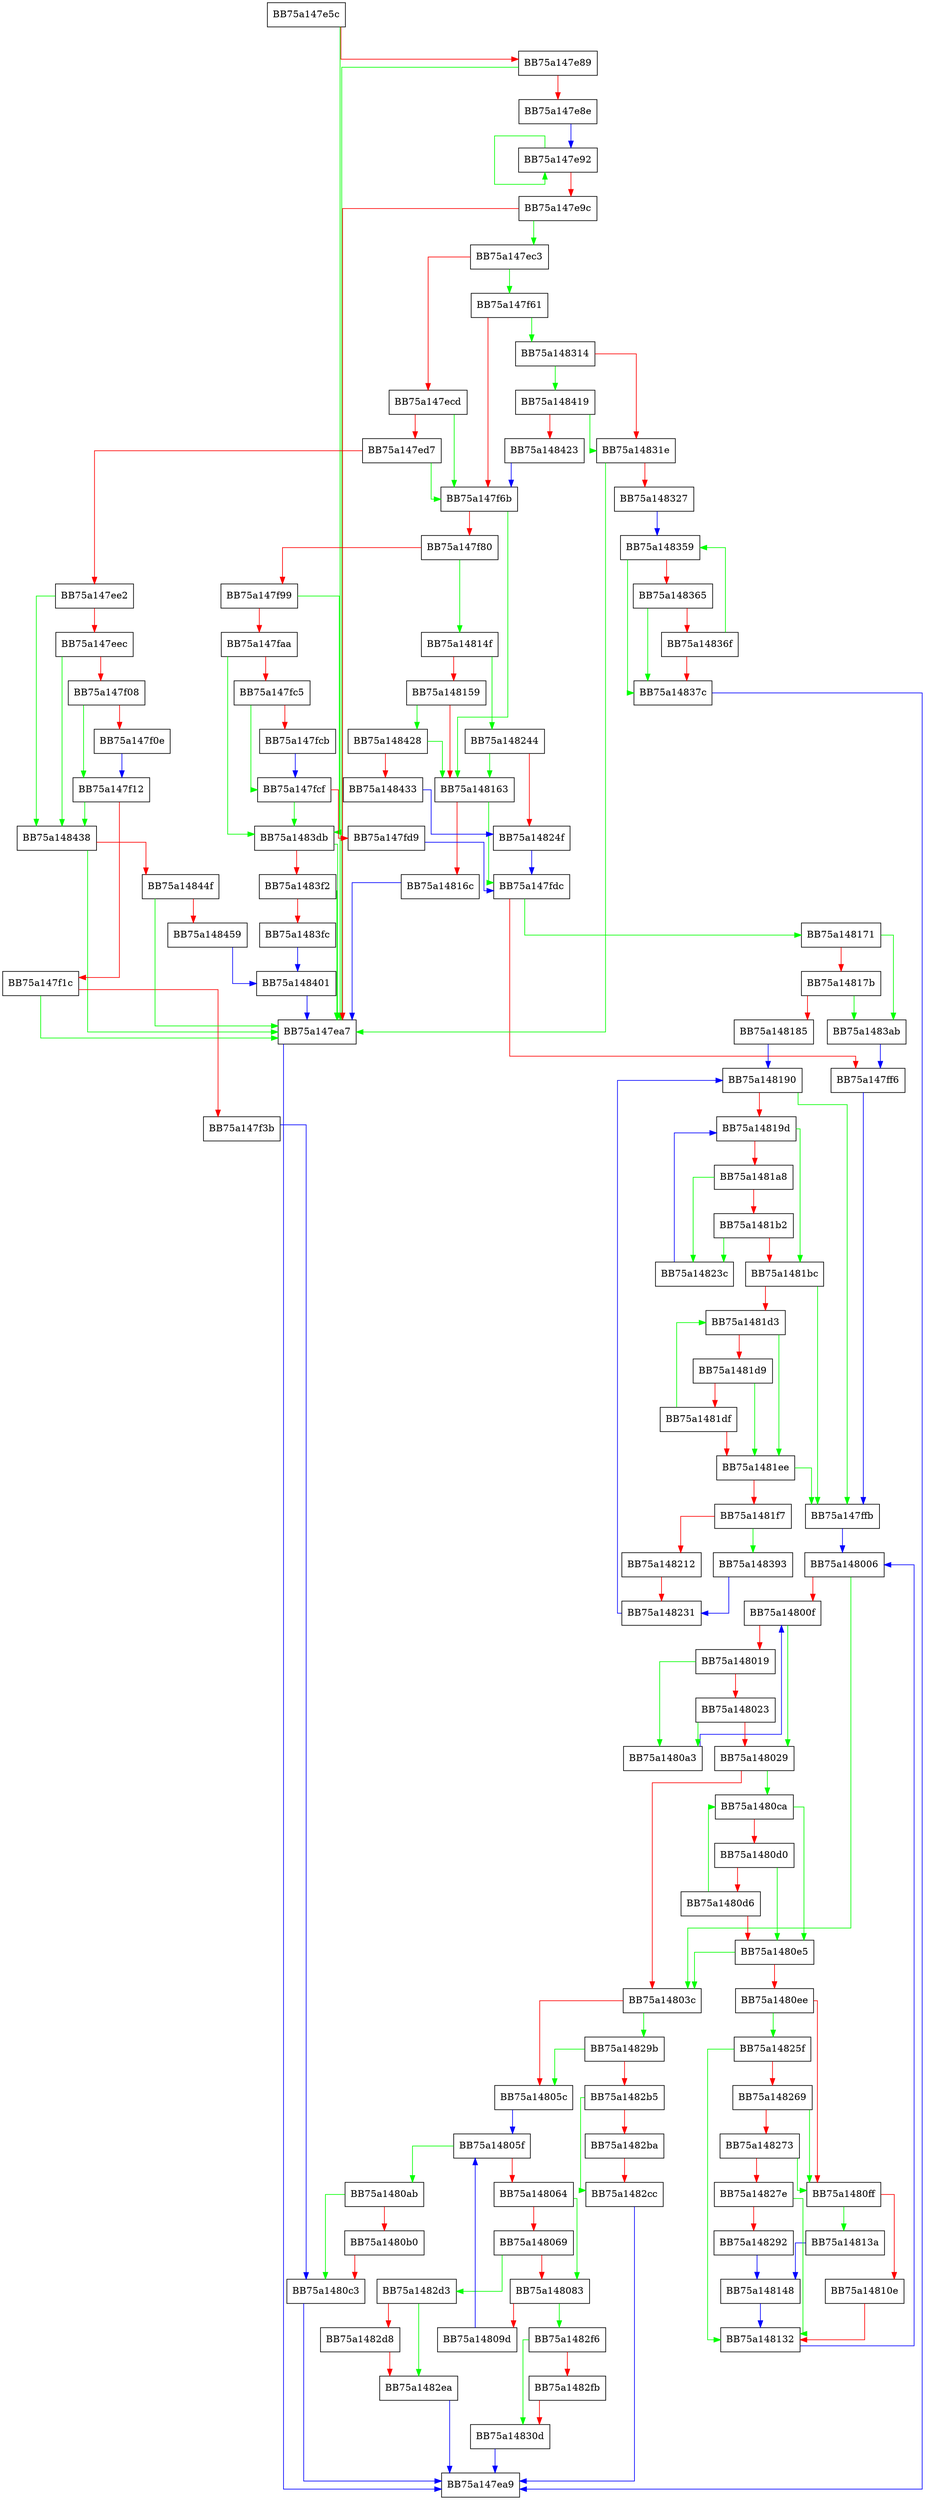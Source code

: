 digraph VFS_NormalisePath {
  node [shape="box"];
  graph [splines=ortho];
  BB75a147e5c -> BB75a147ea7 [color="green"];
  BB75a147e5c -> BB75a147e89 [color="red"];
  BB75a147e89 -> BB75a147ea7 [color="green"];
  BB75a147e89 -> BB75a147e8e [color="red"];
  BB75a147e8e -> BB75a147e92 [color="blue"];
  BB75a147e92 -> BB75a147e92 [color="green"];
  BB75a147e92 -> BB75a147e9c [color="red"];
  BB75a147e9c -> BB75a147ec3 [color="green"];
  BB75a147e9c -> BB75a147ea7 [color="red"];
  BB75a147ea7 -> BB75a147ea9 [color="blue"];
  BB75a147ec3 -> BB75a147f61 [color="green"];
  BB75a147ec3 -> BB75a147ecd [color="red"];
  BB75a147ecd -> BB75a147f6b [color="green"];
  BB75a147ecd -> BB75a147ed7 [color="red"];
  BB75a147ed7 -> BB75a147f6b [color="green"];
  BB75a147ed7 -> BB75a147ee2 [color="red"];
  BB75a147ee2 -> BB75a148438 [color="green"];
  BB75a147ee2 -> BB75a147eec [color="red"];
  BB75a147eec -> BB75a148438 [color="green"];
  BB75a147eec -> BB75a147f08 [color="red"];
  BB75a147f08 -> BB75a147f12 [color="green"];
  BB75a147f08 -> BB75a147f0e [color="red"];
  BB75a147f0e -> BB75a147f12 [color="blue"];
  BB75a147f12 -> BB75a148438 [color="green"];
  BB75a147f12 -> BB75a147f1c [color="red"];
  BB75a147f1c -> BB75a147ea7 [color="green"];
  BB75a147f1c -> BB75a147f3b [color="red"];
  BB75a147f3b -> BB75a1480c3 [color="blue"];
  BB75a147f61 -> BB75a148314 [color="green"];
  BB75a147f61 -> BB75a147f6b [color="red"];
  BB75a147f6b -> BB75a148163 [color="green"];
  BB75a147f6b -> BB75a147f80 [color="red"];
  BB75a147f80 -> BB75a14814f [color="green"];
  BB75a147f80 -> BB75a147f99 [color="red"];
  BB75a147f99 -> BB75a1483db [color="green"];
  BB75a147f99 -> BB75a147faa [color="red"];
  BB75a147faa -> BB75a1483db [color="green"];
  BB75a147faa -> BB75a147fc5 [color="red"];
  BB75a147fc5 -> BB75a147fcf [color="green"];
  BB75a147fc5 -> BB75a147fcb [color="red"];
  BB75a147fcb -> BB75a147fcf [color="blue"];
  BB75a147fcf -> BB75a1483db [color="green"];
  BB75a147fcf -> BB75a147fd9 [color="red"];
  BB75a147fd9 -> BB75a147fdc [color="blue"];
  BB75a147fdc -> BB75a148171 [color="green"];
  BB75a147fdc -> BB75a147ff6 [color="red"];
  BB75a147ff6 -> BB75a147ffb [color="blue"];
  BB75a147ffb -> BB75a148006 [color="blue"];
  BB75a148006 -> BB75a14803c [color="green"];
  BB75a148006 -> BB75a14800f [color="red"];
  BB75a14800f -> BB75a148029 [color="green"];
  BB75a14800f -> BB75a148019 [color="red"];
  BB75a148019 -> BB75a1480a3 [color="green"];
  BB75a148019 -> BB75a148023 [color="red"];
  BB75a148023 -> BB75a1480a3 [color="green"];
  BB75a148023 -> BB75a148029 [color="red"];
  BB75a148029 -> BB75a1480ca [color="green"];
  BB75a148029 -> BB75a14803c [color="red"];
  BB75a14803c -> BB75a14829b [color="green"];
  BB75a14803c -> BB75a14805c [color="red"];
  BB75a14805c -> BB75a14805f [color="blue"];
  BB75a14805f -> BB75a1480ab [color="green"];
  BB75a14805f -> BB75a148064 [color="red"];
  BB75a148064 -> BB75a148083 [color="green"];
  BB75a148064 -> BB75a148069 [color="red"];
  BB75a148069 -> BB75a1482d3 [color="green"];
  BB75a148069 -> BB75a148083 [color="red"];
  BB75a148083 -> BB75a1482f6 [color="green"];
  BB75a148083 -> BB75a14809d [color="red"];
  BB75a14809d -> BB75a14805f [color="blue"];
  BB75a1480a3 -> BB75a14800f [color="blue"];
  BB75a1480ab -> BB75a1480c3 [color="green"];
  BB75a1480ab -> BB75a1480b0 [color="red"];
  BB75a1480b0 -> BB75a1480c3 [color="red"];
  BB75a1480c3 -> BB75a147ea9 [color="blue"];
  BB75a1480ca -> BB75a1480e5 [color="green"];
  BB75a1480ca -> BB75a1480d0 [color="red"];
  BB75a1480d0 -> BB75a1480e5 [color="green"];
  BB75a1480d0 -> BB75a1480d6 [color="red"];
  BB75a1480d6 -> BB75a1480ca [color="green"];
  BB75a1480d6 -> BB75a1480e5 [color="red"];
  BB75a1480e5 -> BB75a14803c [color="green"];
  BB75a1480e5 -> BB75a1480ee [color="red"];
  BB75a1480ee -> BB75a14825f [color="green"];
  BB75a1480ee -> BB75a1480ff [color="red"];
  BB75a1480ff -> BB75a14813a [color="green"];
  BB75a1480ff -> BB75a14810e [color="red"];
  BB75a14810e -> BB75a148132 [color="red"];
  BB75a148132 -> BB75a148006 [color="blue"];
  BB75a14813a -> BB75a148148 [color="blue"];
  BB75a148148 -> BB75a148132 [color="blue"];
  BB75a14814f -> BB75a148244 [color="green"];
  BB75a14814f -> BB75a148159 [color="red"];
  BB75a148159 -> BB75a148428 [color="green"];
  BB75a148159 -> BB75a148163 [color="red"];
  BB75a148163 -> BB75a147fdc [color="green"];
  BB75a148163 -> BB75a14816c [color="red"];
  BB75a14816c -> BB75a147ea7 [color="blue"];
  BB75a148171 -> BB75a1483ab [color="green"];
  BB75a148171 -> BB75a14817b [color="red"];
  BB75a14817b -> BB75a1483ab [color="green"];
  BB75a14817b -> BB75a148185 [color="red"];
  BB75a148185 -> BB75a148190 [color="blue"];
  BB75a148190 -> BB75a147ffb [color="green"];
  BB75a148190 -> BB75a14819d [color="red"];
  BB75a14819d -> BB75a1481bc [color="green"];
  BB75a14819d -> BB75a1481a8 [color="red"];
  BB75a1481a8 -> BB75a14823c [color="green"];
  BB75a1481a8 -> BB75a1481b2 [color="red"];
  BB75a1481b2 -> BB75a14823c [color="green"];
  BB75a1481b2 -> BB75a1481bc [color="red"];
  BB75a1481bc -> BB75a147ffb [color="green"];
  BB75a1481bc -> BB75a1481d3 [color="red"];
  BB75a1481d3 -> BB75a1481ee [color="green"];
  BB75a1481d3 -> BB75a1481d9 [color="red"];
  BB75a1481d9 -> BB75a1481ee [color="green"];
  BB75a1481d9 -> BB75a1481df [color="red"];
  BB75a1481df -> BB75a1481d3 [color="green"];
  BB75a1481df -> BB75a1481ee [color="red"];
  BB75a1481ee -> BB75a147ffb [color="green"];
  BB75a1481ee -> BB75a1481f7 [color="red"];
  BB75a1481f7 -> BB75a148393 [color="green"];
  BB75a1481f7 -> BB75a148212 [color="red"];
  BB75a148212 -> BB75a148231 [color="red"];
  BB75a148231 -> BB75a148190 [color="blue"];
  BB75a14823c -> BB75a14819d [color="blue"];
  BB75a148244 -> BB75a148163 [color="green"];
  BB75a148244 -> BB75a14824f [color="red"];
  BB75a14824f -> BB75a147fdc [color="blue"];
  BB75a14825f -> BB75a148132 [color="green"];
  BB75a14825f -> BB75a148269 [color="red"];
  BB75a148269 -> BB75a1480ff [color="green"];
  BB75a148269 -> BB75a148273 [color="red"];
  BB75a148273 -> BB75a1480ff [color="green"];
  BB75a148273 -> BB75a14827e [color="red"];
  BB75a14827e -> BB75a148132 [color="green"];
  BB75a14827e -> BB75a148292 [color="red"];
  BB75a148292 -> BB75a148148 [color="blue"];
  BB75a14829b -> BB75a14805c [color="green"];
  BB75a14829b -> BB75a1482b5 [color="red"];
  BB75a1482b5 -> BB75a1482cc [color="green"];
  BB75a1482b5 -> BB75a1482ba [color="red"];
  BB75a1482ba -> BB75a1482cc [color="red"];
  BB75a1482cc -> BB75a147ea9 [color="blue"];
  BB75a1482d3 -> BB75a1482ea [color="green"];
  BB75a1482d3 -> BB75a1482d8 [color="red"];
  BB75a1482d8 -> BB75a1482ea [color="red"];
  BB75a1482ea -> BB75a147ea9 [color="blue"];
  BB75a1482f6 -> BB75a14830d [color="green"];
  BB75a1482f6 -> BB75a1482fb [color="red"];
  BB75a1482fb -> BB75a14830d [color="red"];
  BB75a14830d -> BB75a147ea9 [color="blue"];
  BB75a148314 -> BB75a148419 [color="green"];
  BB75a148314 -> BB75a14831e [color="red"];
  BB75a14831e -> BB75a147ea7 [color="green"];
  BB75a14831e -> BB75a148327 [color="red"];
  BB75a148327 -> BB75a148359 [color="blue"];
  BB75a148359 -> BB75a14837c [color="green"];
  BB75a148359 -> BB75a148365 [color="red"];
  BB75a148365 -> BB75a14837c [color="green"];
  BB75a148365 -> BB75a14836f [color="red"];
  BB75a14836f -> BB75a148359 [color="green"];
  BB75a14836f -> BB75a14837c [color="red"];
  BB75a14837c -> BB75a147ea9 [color="blue"];
  BB75a148393 -> BB75a148231 [color="blue"];
  BB75a1483ab -> BB75a147ff6 [color="blue"];
  BB75a1483db -> BB75a147ea7 [color="green"];
  BB75a1483db -> BB75a1483f2 [color="red"];
  BB75a1483f2 -> BB75a147ea7 [color="green"];
  BB75a1483f2 -> BB75a1483fc [color="red"];
  BB75a1483fc -> BB75a148401 [color="blue"];
  BB75a148401 -> BB75a147ea7 [color="blue"];
  BB75a148419 -> BB75a14831e [color="green"];
  BB75a148419 -> BB75a148423 [color="red"];
  BB75a148423 -> BB75a147f6b [color="blue"];
  BB75a148428 -> BB75a148163 [color="green"];
  BB75a148428 -> BB75a148433 [color="red"];
  BB75a148433 -> BB75a14824f [color="blue"];
  BB75a148438 -> BB75a147ea7 [color="green"];
  BB75a148438 -> BB75a14844f [color="red"];
  BB75a14844f -> BB75a147ea7 [color="green"];
  BB75a14844f -> BB75a148459 [color="red"];
  BB75a148459 -> BB75a148401 [color="blue"];
}